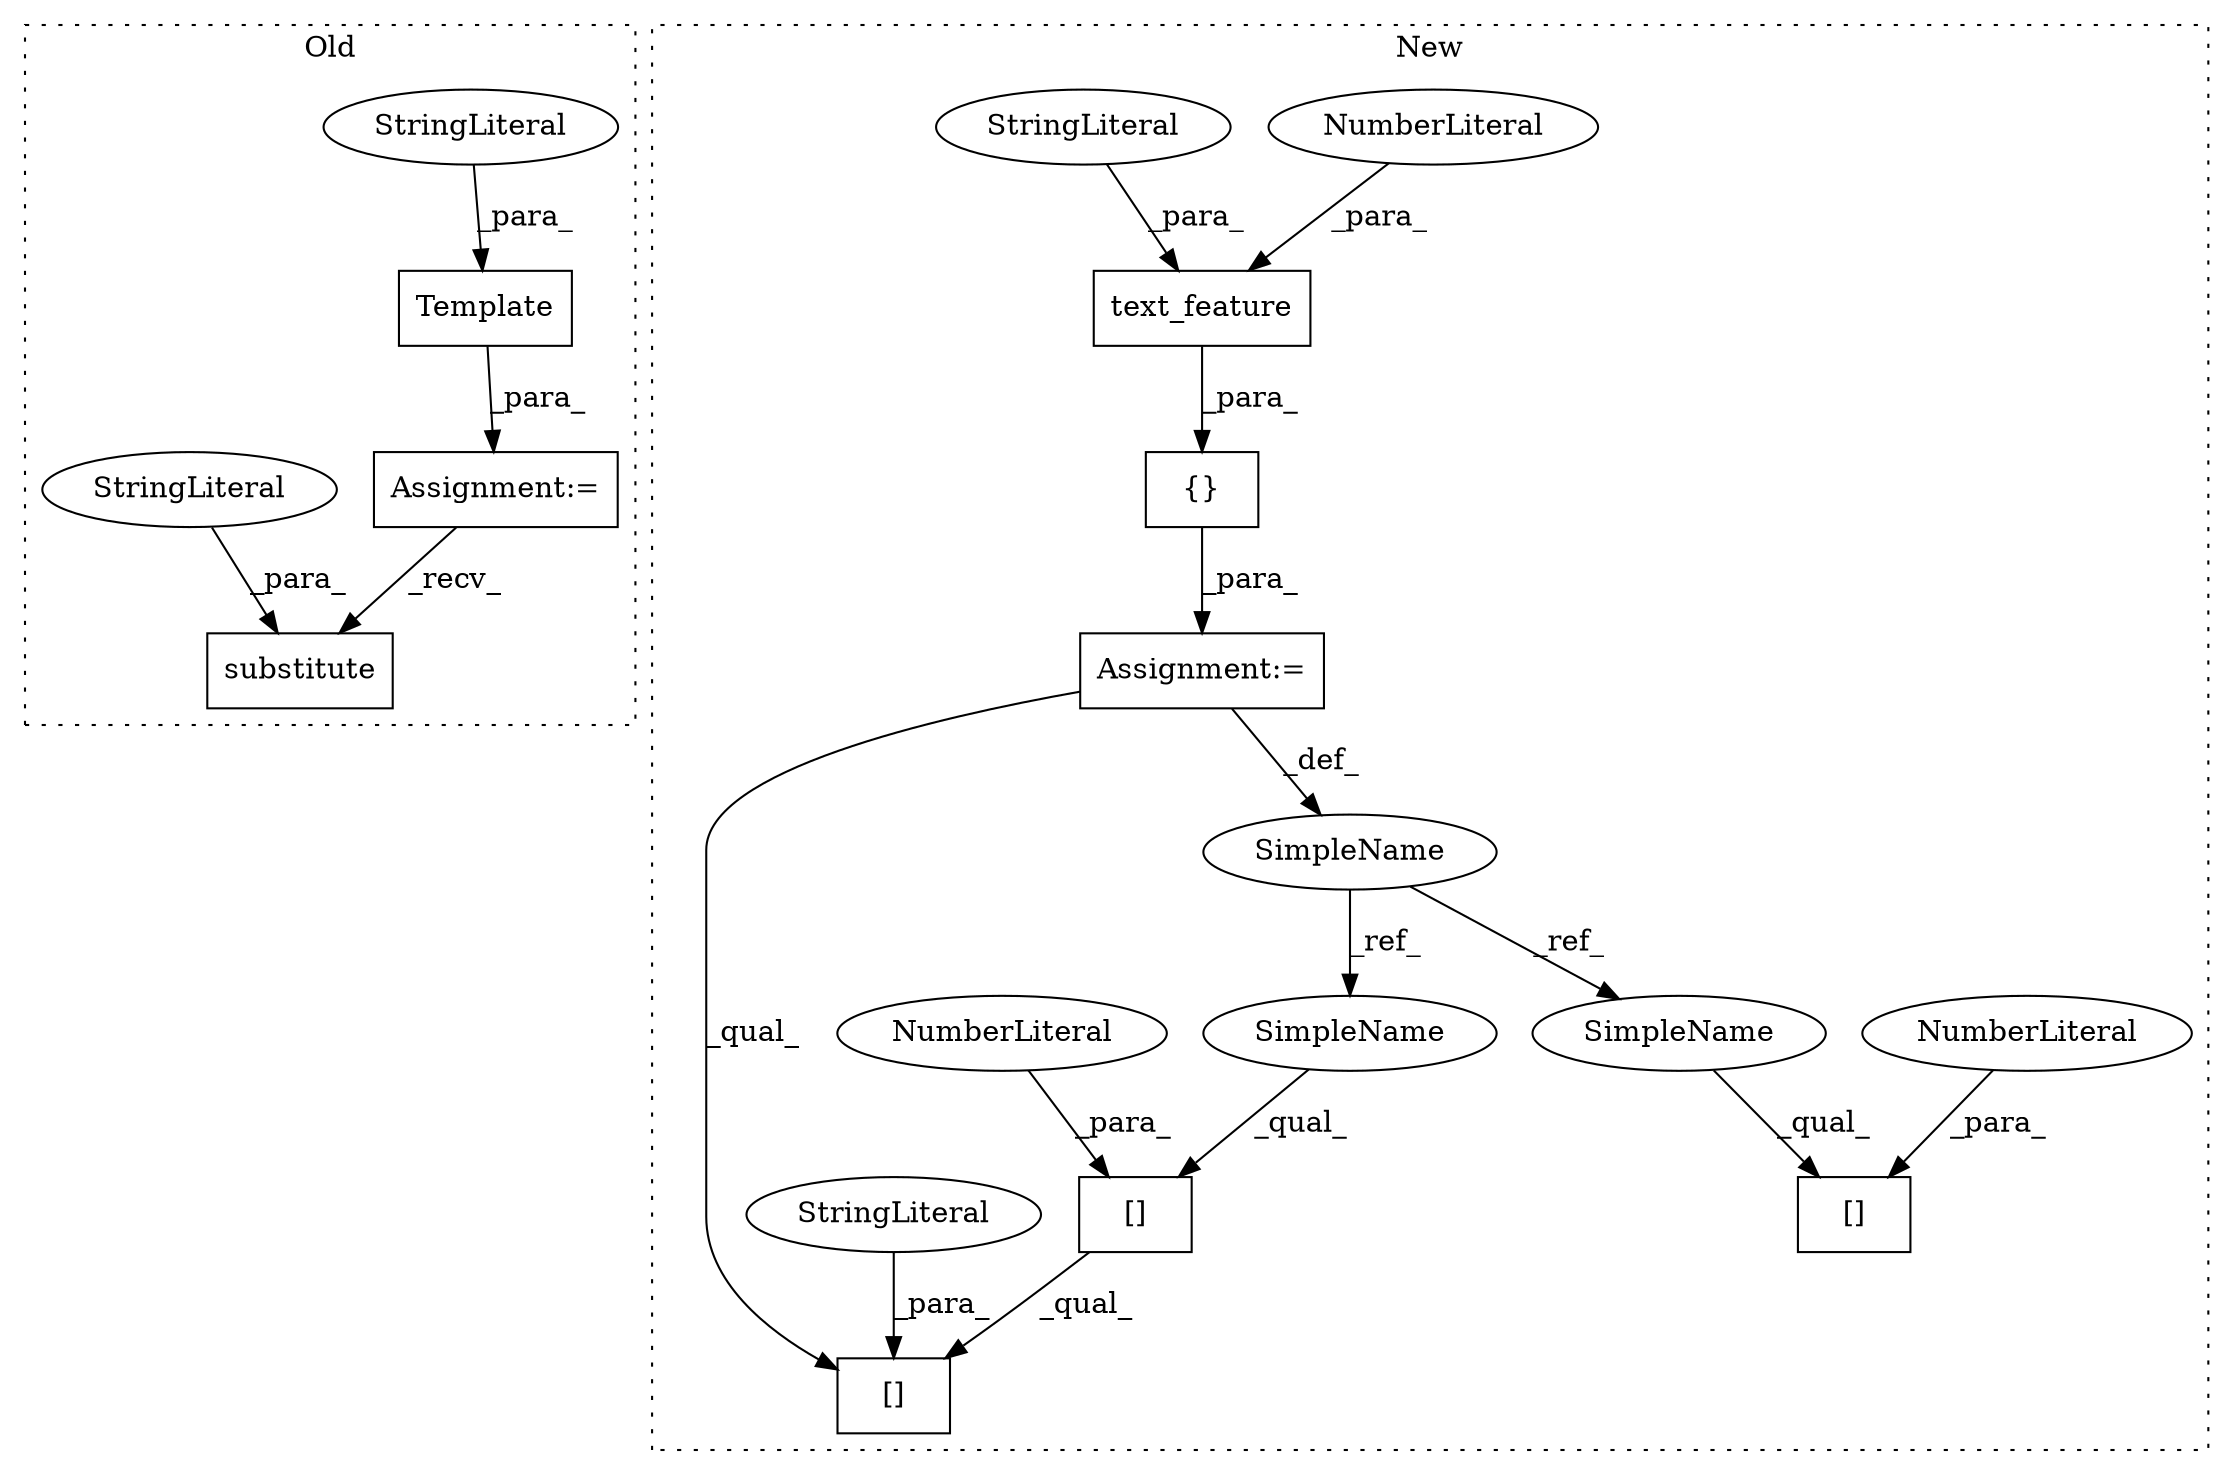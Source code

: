 digraph G {
subgraph cluster0 {
1 [label="substitute" a="32" s="14015,14059" l="11,1" shape="box"];
6 [label="Template" a="32" s="13637,13969" l="9,1" shape="box"];
7 [label="StringLiteral" a="45" s="13646" l="323" shape="ellipse"];
12 [label="StringLiteral" a="45" s="14053" l="6" shape="ellipse"];
14 [label="Assignment:=" a="7" s="13636" l="1" shape="box"];
label = "Old";
style="dotted";
}
subgraph cluster1 {
2 [label="text_feature" a="32" s="12923,12945" l="13,1" shape="box"];
3 [label="NumberLiteral" a="34" s="12944" l="1" shape="ellipse"];
4 [label="{}" a="4" s="12813,12966" l="1,1" shape="box"];
5 [label="StringLiteral" a="45" s="12936" l="7" shape="ellipse"];
8 [label="Assignment:=" a="7" s="12795" l="1" shape="box"];
9 [label="[]" a="2" s="13158,13174" l="15,1" shape="box"];
10 [label="NumberLiteral" a="34" s="13173" l="1" shape="ellipse"];
11 [label="[]" a="2" s="13158,13191" l="18,1" shape="box"];
13 [label="StringLiteral" a="45" s="13176" l="15" shape="ellipse"];
15 [label="[]" a="2" s="13453,13469" l="15,1" shape="box"];
16 [label="NumberLiteral" a="34" s="13468" l="1" shape="ellipse"];
17 [label="SimpleName" a="42" s="12781" l="14" shape="ellipse"];
18 [label="SimpleName" a="42" s="13453" l="14" shape="ellipse"];
19 [label="SimpleName" a="42" s="13158" l="14" shape="ellipse"];
label = "New";
style="dotted";
}
2 -> 4 [label="_para_"];
3 -> 2 [label="_para_"];
4 -> 8 [label="_para_"];
5 -> 2 [label="_para_"];
6 -> 14 [label="_para_"];
7 -> 6 [label="_para_"];
8 -> 11 [label="_qual_"];
8 -> 17 [label="_def_"];
9 -> 11 [label="_qual_"];
10 -> 9 [label="_para_"];
12 -> 1 [label="_para_"];
13 -> 11 [label="_para_"];
14 -> 1 [label="_recv_"];
16 -> 15 [label="_para_"];
17 -> 19 [label="_ref_"];
17 -> 18 [label="_ref_"];
18 -> 15 [label="_qual_"];
19 -> 9 [label="_qual_"];
}